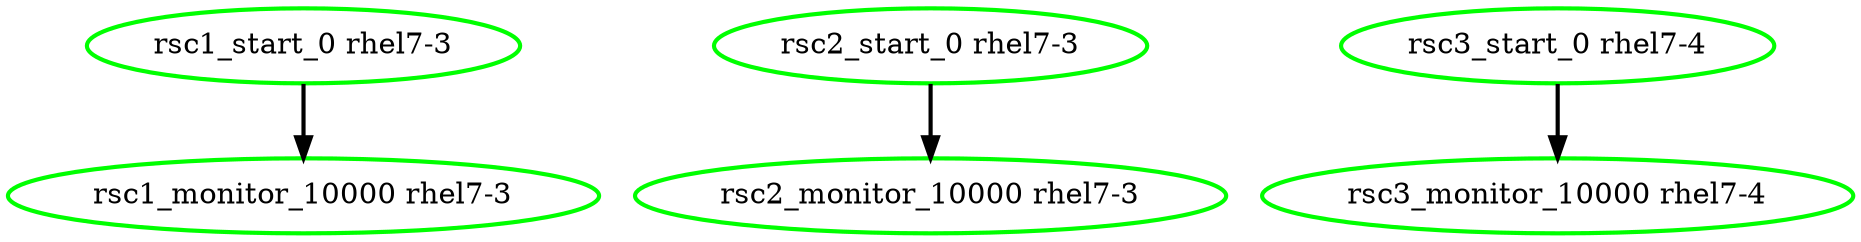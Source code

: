  digraph "g" {
"rsc1_monitor_10000 rhel7-3" [ style=bold color="green" fontcolor="black"]
"rsc1_start_0 rhel7-3" -> "rsc1_monitor_10000 rhel7-3" [ style = bold]
"rsc1_start_0 rhel7-3" [ style=bold color="green" fontcolor="black"]
"rsc2_monitor_10000 rhel7-3" [ style=bold color="green" fontcolor="black"]
"rsc2_start_0 rhel7-3" -> "rsc2_monitor_10000 rhel7-3" [ style = bold]
"rsc2_start_0 rhel7-3" [ style=bold color="green" fontcolor="black"]
"rsc3_monitor_10000 rhel7-4" [ style=bold color="green" fontcolor="black"]
"rsc3_start_0 rhel7-4" -> "rsc3_monitor_10000 rhel7-4" [ style = bold]
"rsc3_start_0 rhel7-4" [ style=bold color="green" fontcolor="black"]
}
